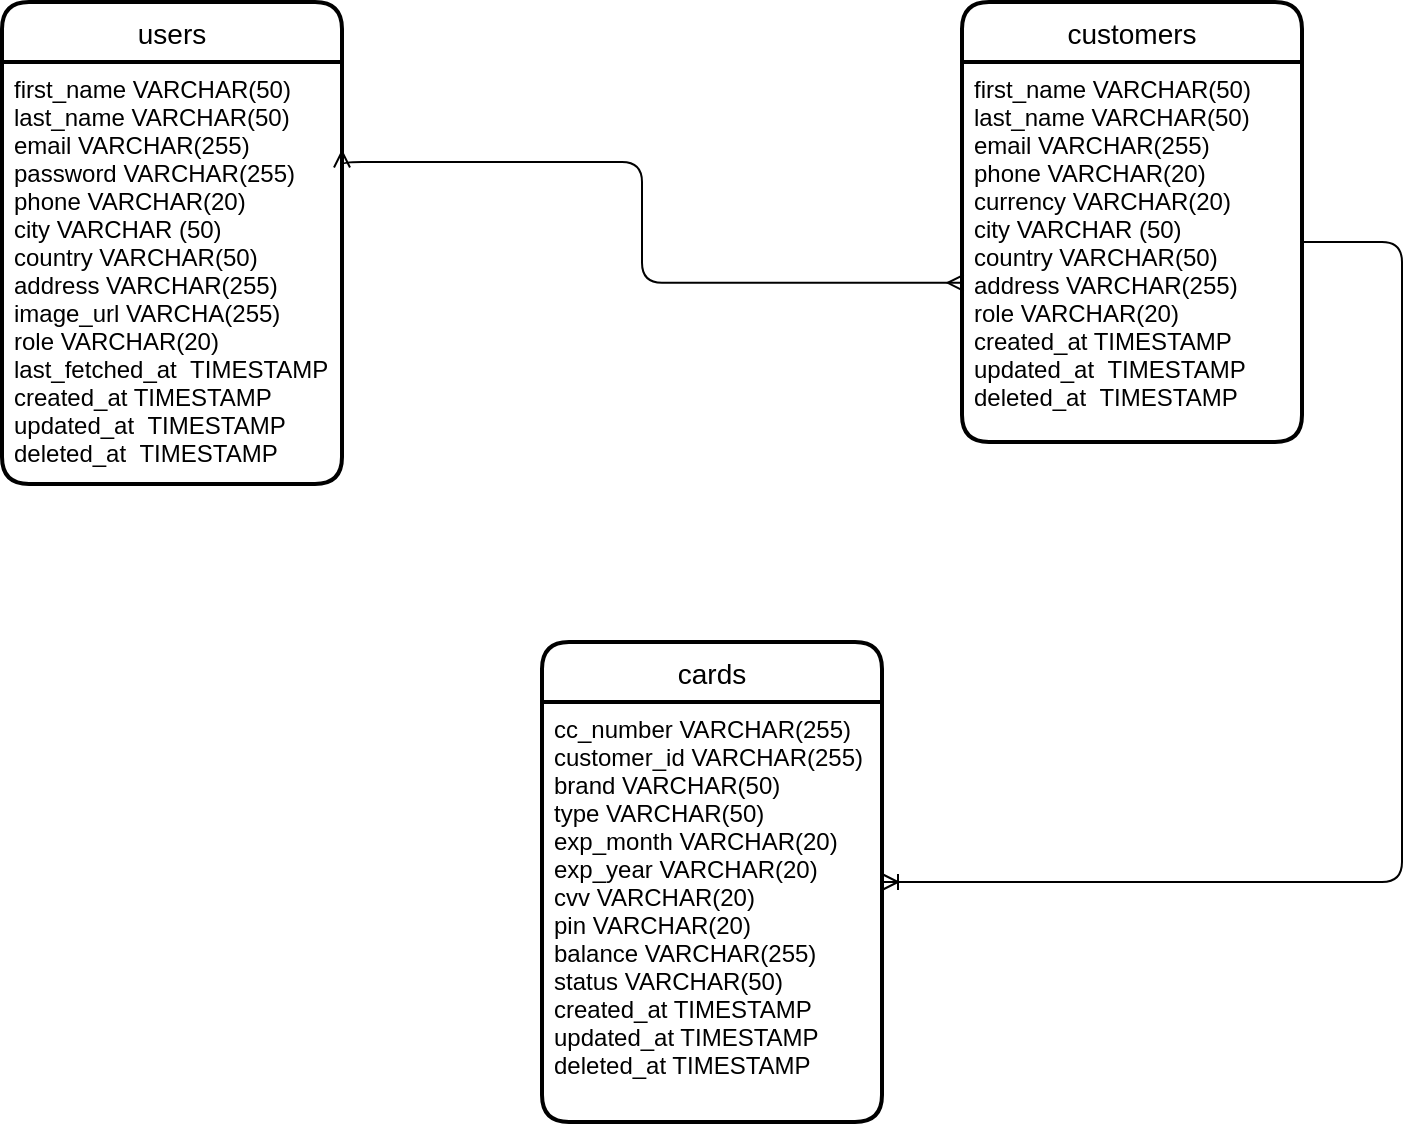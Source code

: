 <mxfile>
    <diagram id="B4Pw52ZKqgWbd1RuszE3" name="Page-1">
        <mxGraphModel dx="610" dy="526" grid="1" gridSize="10" guides="1" tooltips="1" connect="1" arrows="1" fold="1" page="1" pageScale="1" pageWidth="850" pageHeight="1100" math="0" shadow="0">
            <root>
                <mxCell id="0"/>
                <mxCell id="1" parent="0"/>
                <mxCell id="2" value="users" style="swimlane;childLayout=stackLayout;horizontal=1;startSize=30;horizontalStack=0;rounded=1;fontSize=14;fontStyle=0;strokeWidth=2;resizeParent=0;resizeLast=1;shadow=0;dashed=0;align=center;" parent="1" vertex="1">
                    <mxGeometry x="40" y="40" width="170" height="241" as="geometry"/>
                </mxCell>
                <mxCell id="3" value="first_name VARCHAR(50)&#10;last_name VARCHAR(50)&#10;email VARCHAR(255)&#10;password VARCHAR(255)&#10;phone VARCHAR(20)&#10;city VARCHAR (50)&#10;country VARCHAR(50)&#10;address VARCHAR(255)&#10;image_url VARCHA(255)&#10;role VARCHAR(20)&#10;last_fetched_at  TIMESTAMP&#10;created_at TIMESTAMP&#10;updated_at  TIMESTAMP&#10;deleted_at  TIMESTAMP" style="align=left;strokeColor=none;fillColor=none;spacingLeft=4;fontSize=12;verticalAlign=top;resizable=0;rotatable=0;part=1;" parent="2" vertex="1">
                    <mxGeometry y="30" width="170" height="211" as="geometry"/>
                </mxCell>
                <mxCell id="4" value="customers" style="swimlane;childLayout=stackLayout;horizontal=1;startSize=30;horizontalStack=0;rounded=1;fontSize=14;fontStyle=0;strokeWidth=2;resizeParent=0;resizeLast=1;shadow=0;dashed=0;align=center;" parent="1" vertex="1">
                    <mxGeometry x="520" y="40" width="170" height="220" as="geometry"/>
                </mxCell>
                <mxCell id="5" value="first_name VARCHAR(50)&#10;last_name VARCHAR(50)&#10;email VARCHAR(255)&#10;phone VARCHAR(20)&#10;currency VARCHAR(20)&#10;city VARCHAR (50)&#10;country VARCHAR(50)&#10;address VARCHAR(255)&#10;role VARCHAR(20)&#10;created_at TIMESTAMP&#10;updated_at  TIMESTAMP&#10;deleted_at  TIMESTAMP" style="align=left;strokeColor=none;fillColor=none;spacingLeft=4;fontSize=12;verticalAlign=top;resizable=0;rotatable=0;part=1;" parent="4" vertex="1">
                    <mxGeometry y="30" width="170" height="190" as="geometry"/>
                </mxCell>
                <mxCell id="7" value="cards" style="swimlane;childLayout=stackLayout;horizontal=1;startSize=30;horizontalStack=0;rounded=1;fontSize=14;fontStyle=0;strokeWidth=2;resizeParent=0;resizeLast=1;shadow=0;dashed=0;align=center;" parent="1" vertex="1">
                    <mxGeometry x="310" y="360" width="170" height="240" as="geometry"/>
                </mxCell>
                <mxCell id="8" value="cc_number VARCHAR(255)&#10;customer_id VARCHAR(255)&#10;brand VARCHAR(50)&#10;type VARCHAR(50)&#10;exp_month VARCHAR(20)&#10;exp_year VARCHAR(20)&#10;cvv VARCHAR(20)&#10;pin VARCHAR(20)&#10;balance VARCHAR(255)&#10;status VARCHAR(50)&#10;created_at TIMESTAMP&#10;updated_at TIMESTAMP&#10;deleted_at TIMESTAMP" style="align=left;strokeColor=none;fillColor=none;spacingLeft=4;fontSize=12;verticalAlign=top;resizable=0;rotatable=0;part=1;" parent="7" vertex="1">
                    <mxGeometry y="30" width="170" height="210" as="geometry"/>
                </mxCell>
                <mxCell id="11" value="" style="edgeStyle=orthogonalEdgeStyle;fontSize=12;html=1;endArrow=ERmany;startArrow=ERmany;exitX=1;exitY=0.25;exitDx=0;exitDy=0;entryX=0.005;entryY=0.581;entryDx=0;entryDy=0;entryPerimeter=0;" parent="1" source="3" target="5" edge="1">
                    <mxGeometry width="100" height="100" relative="1" as="geometry">
                        <mxPoint x="350" y="200" as="sourcePoint"/>
                        <mxPoint x="450" y="100" as="targetPoint"/>
                        <Array as="points">
                            <mxPoint x="210" y="120"/>
                            <mxPoint x="360" y="120"/>
                            <mxPoint x="360" y="180"/>
                        </Array>
                    </mxGeometry>
                </mxCell>
                <mxCell id="12" value="" style="edgeStyle=elbowEdgeStyle;fontSize=12;html=1;endArrow=ERoneToMany;" edge="1" parent="1" target="7">
                    <mxGeometry width="100" height="100" relative="1" as="geometry">
                        <mxPoint x="690" y="160" as="sourcePoint"/>
                        <mxPoint x="523" y="576.5" as="targetPoint"/>
                        <Array as="points">
                            <mxPoint x="740" y="230"/>
                            <mxPoint x="710" y="110"/>
                            <mxPoint x="760" y="150"/>
                            <mxPoint x="760" y="280"/>
                        </Array>
                    </mxGeometry>
                </mxCell>
            </root>
        </mxGraphModel>
    </diagram>
</mxfile>